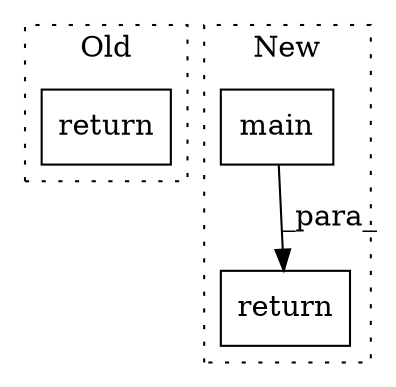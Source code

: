 digraph G {
subgraph cluster0 {
1 [label="return" a="41" s="119" l="7" shape="box"];
label = "Old";
style="dotted";
}
subgraph cluster1 {
2 [label="main" a="32" s="2699" l="6" shape="box"];
3 [label="return" a="41" s="2692" l="7" shape="box"];
label = "New";
style="dotted";
}
2 -> 3 [label="_para_"];
}